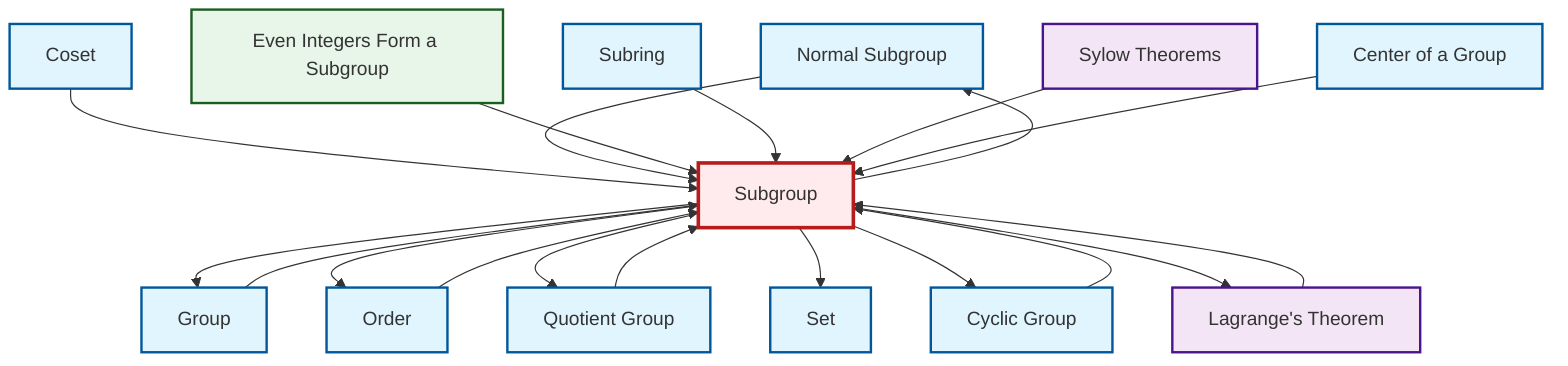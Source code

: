 graph TD
    classDef definition fill:#e1f5fe,stroke:#01579b,stroke-width:2px
    classDef theorem fill:#f3e5f5,stroke:#4a148c,stroke-width:2px
    classDef axiom fill:#fff3e0,stroke:#e65100,stroke-width:2px
    classDef example fill:#e8f5e9,stroke:#1b5e20,stroke-width:2px
    classDef current fill:#ffebee,stroke:#b71c1c,stroke-width:3px
    def-normal-subgroup["Normal Subgroup"]:::definition
    def-group["Group"]:::definition
    thm-lagrange["Lagrange's Theorem"]:::theorem
    def-center-of-group["Center of a Group"]:::definition
    def-subgroup["Subgroup"]:::definition
    ex-even-integers-subgroup["Even Integers Form a Subgroup"]:::example
    def-set["Set"]:::definition
    def-subring["Subring"]:::definition
    def-coset["Coset"]:::definition
    def-quotient-group["Quotient Group"]:::definition
    thm-sylow["Sylow Theorems"]:::theorem
    def-order["Order"]:::definition
    def-cyclic-group["Cyclic Group"]:::definition
    def-subgroup --> def-group
    def-subgroup --> def-order
    def-order --> def-subgroup
    def-subgroup --> def-quotient-group
    def-coset --> def-subgroup
    def-cyclic-group --> def-subgroup
    def-normal-subgroup --> def-subgroup
    def-quotient-group --> def-subgroup
    def-subgroup --> def-set
    def-subgroup --> def-normal-subgroup
    ex-even-integers-subgroup --> def-subgroup
    def-subgroup --> def-cyclic-group
    def-subgroup --> thm-lagrange
    def-subring --> def-subgroup
    def-group --> def-subgroup
    thm-sylow --> def-subgroup
    thm-lagrange --> def-subgroup
    def-center-of-group --> def-subgroup
    class def-subgroup current